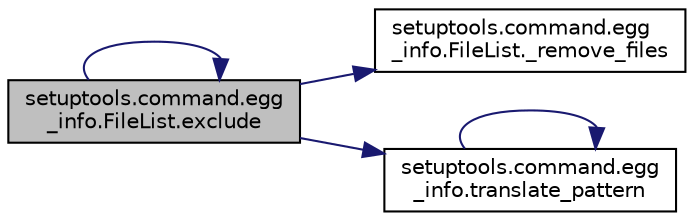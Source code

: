 digraph "setuptools.command.egg_info.FileList.exclude"
{
 // LATEX_PDF_SIZE
  edge [fontname="Helvetica",fontsize="10",labelfontname="Helvetica",labelfontsize="10"];
  node [fontname="Helvetica",fontsize="10",shape=record];
  rankdir="LR";
  Node1 [label="setuptools.command.egg\l_info.FileList.exclude",height=0.2,width=0.4,color="black", fillcolor="grey75", style="filled", fontcolor="black",tooltip=" "];
  Node1 -> Node2 [color="midnightblue",fontsize="10",style="solid",fontname="Helvetica"];
  Node2 [label="setuptools.command.egg\l_info.FileList._remove_files",height=0.2,width=0.4,color="black", fillcolor="white", style="filled",URL="$d1/df1/classsetuptools_1_1command_1_1egg__info_1_1_file_list.html#a25aaca5cbf0b7ae91d227787ef95317c",tooltip=" "];
  Node1 -> Node1 [color="midnightblue",fontsize="10",style="solid",fontname="Helvetica"];
  Node1 -> Node3 [color="midnightblue",fontsize="10",style="solid",fontname="Helvetica"];
  Node3 [label="setuptools.command.egg\l_info.translate_pattern",height=0.2,width=0.4,color="black", fillcolor="white", style="filled",URL="$dc/d7b/namespacesetuptools_1_1command_1_1egg__info.html#aa144258099051fcc4002b9750d064587",tooltip=" "];
  Node3 -> Node3 [color="midnightblue",fontsize="10",style="solid",fontname="Helvetica"];
}
